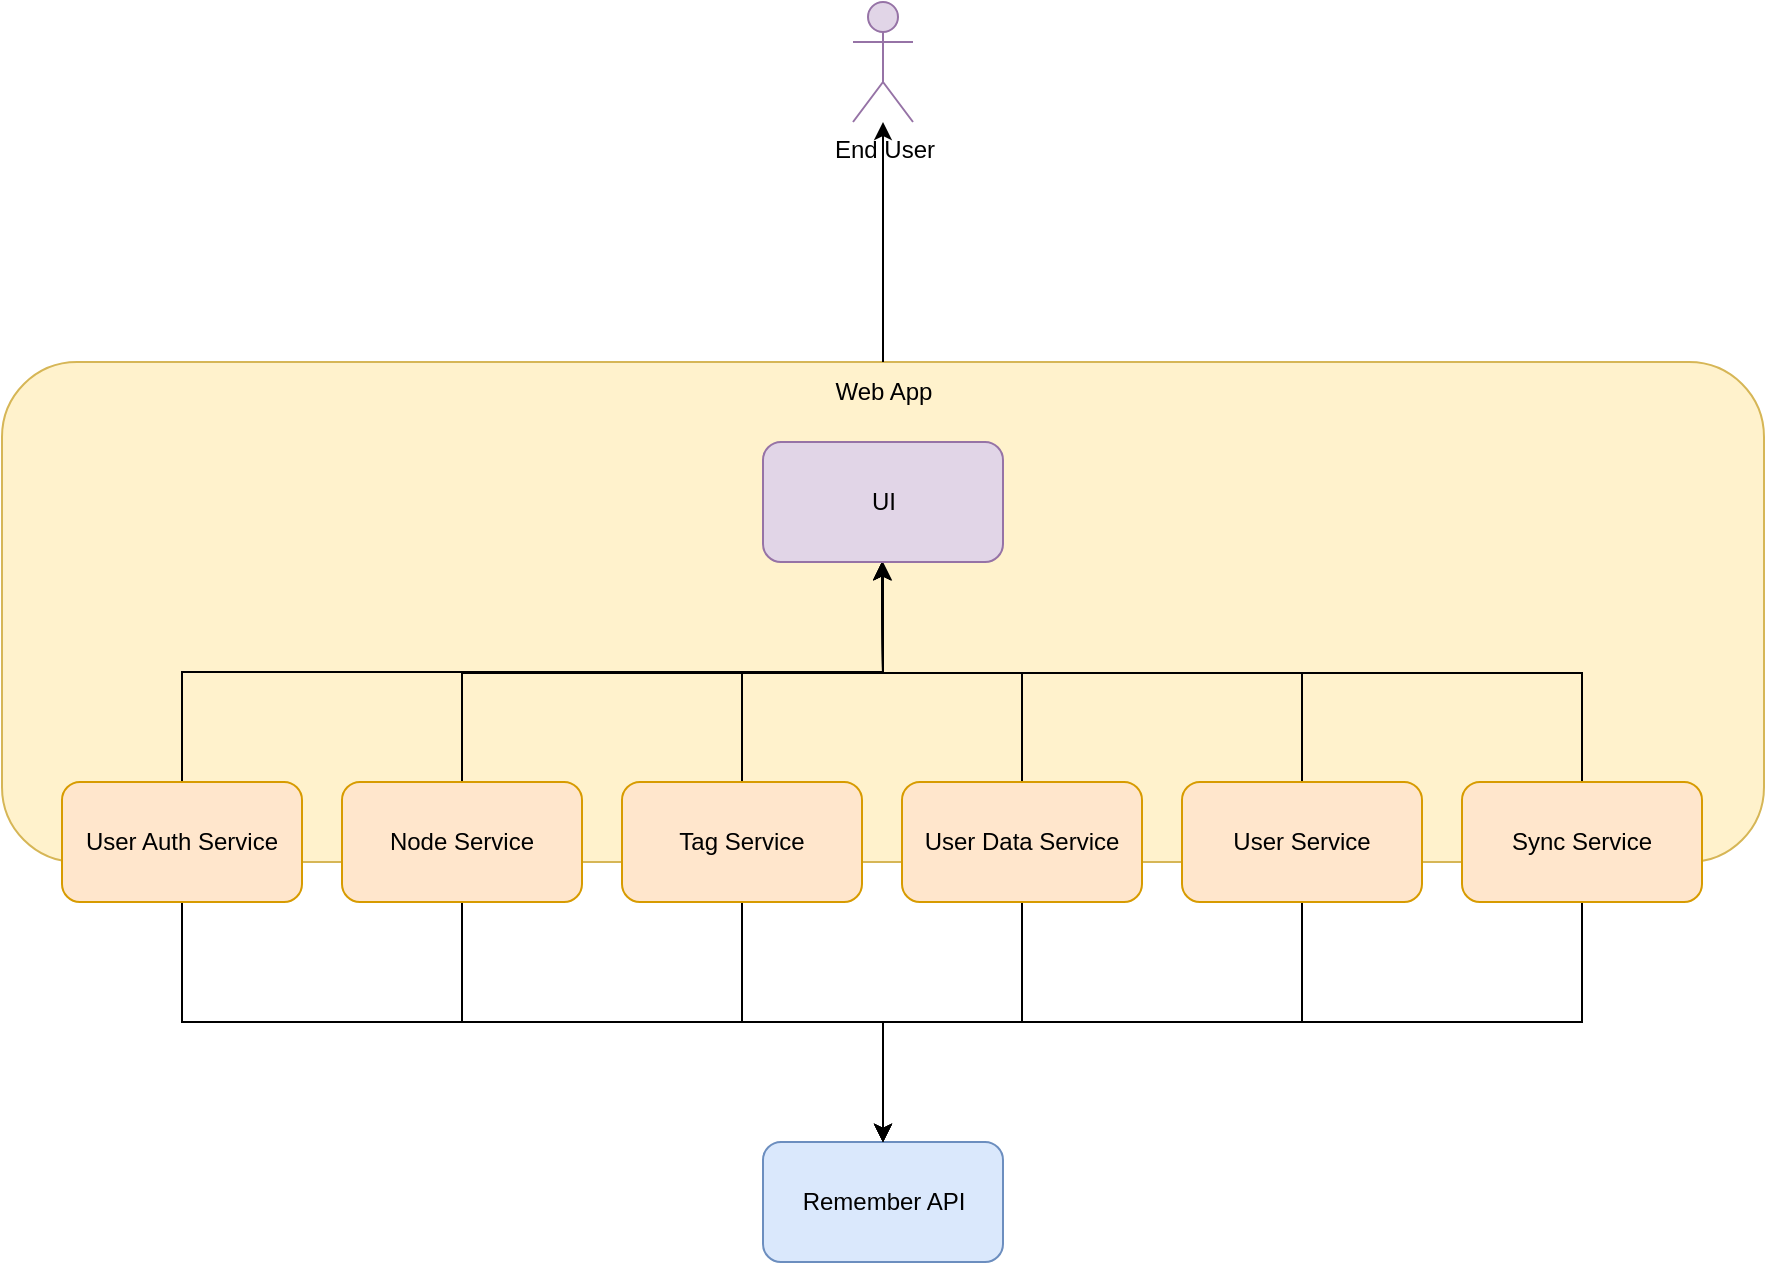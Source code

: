 <mxfile version="18.0.1" type="device"><diagram id="7PnxsDzWDQ9xnv_QL5ob" name="Strona-1"><mxGraphModel dx="1102" dy="2026" grid="1" gridSize="10" guides="1" tooltips="1" connect="1" arrows="1" fold="1" page="1" pageScale="1" pageWidth="827" pageHeight="1169" math="0" shadow="0"><root><mxCell id="0"/><mxCell id="1" parent="0"/><mxCell id="NQq5J_AHdUFmEHcqtqjX-2" value="" style="rounded=1;whiteSpace=wrap;html=1;fillColor=#fff2cc;strokeColor=#d6b656;" parent="1" vertex="1"><mxGeometry x="230" y="30" width="881" height="250" as="geometry"/></mxCell><mxCell id="NQq5J_AHdUFmEHcqtqjX-1" value="Remember API" style="rounded=1;whiteSpace=wrap;html=1;fillColor=#dae8fc;strokeColor=#6c8ebf;" parent="1" vertex="1"><mxGeometry x="610.5" y="420" width="120" height="60" as="geometry"/></mxCell><mxCell id="NQq5J_AHdUFmEHcqtqjX-25" style="edgeStyle=orthogonalEdgeStyle;rounded=0;orthogonalLoop=1;jettySize=auto;html=1;exitX=0.5;exitY=0;exitDx=0;exitDy=0;" parent="1" source="NQq5J_AHdUFmEHcqtqjX-2" target="NQq5J_AHdUFmEHcqtqjX-23" edge="1"><mxGeometry relative="1" as="geometry"/></mxCell><mxCell id="NQq5J_AHdUFmEHcqtqjX-8" style="edgeStyle=orthogonalEdgeStyle;rounded=0;orthogonalLoop=1;jettySize=auto;html=1;exitX=0.5;exitY=1;exitDx=0;exitDy=0;entryX=0.5;entryY=0;entryDx=0;entryDy=0;" parent="1" source="NQq5J_AHdUFmEHcqtqjX-3" target="NQq5J_AHdUFmEHcqtqjX-1" edge="1"><mxGeometry relative="1" as="geometry"/></mxCell><mxCell id="NQq5J_AHdUFmEHcqtqjX-17" style="edgeStyle=orthogonalEdgeStyle;rounded=0;orthogonalLoop=1;jettySize=auto;html=1;exitX=0.5;exitY=0;exitDx=0;exitDy=0;entryX=0.5;entryY=1;entryDx=0;entryDy=0;" parent="1" source="NQq5J_AHdUFmEHcqtqjX-3" target="NQq5J_AHdUFmEHcqtqjX-16" edge="1"><mxGeometry relative="1" as="geometry"/></mxCell><mxCell id="NQq5J_AHdUFmEHcqtqjX-3" value="User Auth Service" style="rounded=1;whiteSpace=wrap;html=1;fillColor=#ffe6cc;strokeColor=#d79b00;" parent="1" vertex="1"><mxGeometry x="260" y="240" width="120" height="60" as="geometry"/></mxCell><mxCell id="NQq5J_AHdUFmEHcqtqjX-9" style="edgeStyle=orthogonalEdgeStyle;rounded=0;orthogonalLoop=1;jettySize=auto;html=1;exitX=0.5;exitY=1;exitDx=0;exitDy=0;entryX=0.5;entryY=0;entryDx=0;entryDy=0;" parent="1" source="NQq5J_AHdUFmEHcqtqjX-4" target="NQq5J_AHdUFmEHcqtqjX-1" edge="1"><mxGeometry relative="1" as="geometry"/></mxCell><mxCell id="NQq5J_AHdUFmEHcqtqjX-18" style="edgeStyle=orthogonalEdgeStyle;rounded=0;orthogonalLoop=1;jettySize=auto;html=1;exitX=0.5;exitY=0;exitDx=0;exitDy=0;" parent="1" source="NQq5J_AHdUFmEHcqtqjX-4" edge="1"><mxGeometry relative="1" as="geometry"><mxPoint x="670" y="130" as="targetPoint"/></mxGeometry></mxCell><mxCell id="NQq5J_AHdUFmEHcqtqjX-4" value="Node Service" style="rounded=1;whiteSpace=wrap;html=1;fillColor=#ffe6cc;strokeColor=#d79b00;" parent="1" vertex="1"><mxGeometry x="400" y="240" width="120" height="60" as="geometry"/></mxCell><mxCell id="NQq5J_AHdUFmEHcqtqjX-10" style="edgeStyle=orthogonalEdgeStyle;rounded=0;orthogonalLoop=1;jettySize=auto;html=1;exitX=0.5;exitY=1;exitDx=0;exitDy=0;entryX=0.5;entryY=0;entryDx=0;entryDy=0;" parent="1" source="NQq5J_AHdUFmEHcqtqjX-5" target="NQq5J_AHdUFmEHcqtqjX-1" edge="1"><mxGeometry relative="1" as="geometry"><mxPoint x="600" y="420" as="targetPoint"/></mxGeometry></mxCell><mxCell id="NQq5J_AHdUFmEHcqtqjX-19" style="edgeStyle=orthogonalEdgeStyle;rounded=0;orthogonalLoop=1;jettySize=auto;html=1;exitX=0.5;exitY=0;exitDx=0;exitDy=0;" parent="1" source="NQq5J_AHdUFmEHcqtqjX-5" edge="1"><mxGeometry relative="1" as="geometry"><mxPoint x="670" y="130" as="targetPoint"/></mxGeometry></mxCell><mxCell id="NQq5J_AHdUFmEHcqtqjX-5" value="Tag Service" style="rounded=1;whiteSpace=wrap;html=1;fillColor=#ffe6cc;strokeColor=#d79b00;" parent="1" vertex="1"><mxGeometry x="540" y="240" width="120" height="60" as="geometry"/></mxCell><mxCell id="NQq5J_AHdUFmEHcqtqjX-11" style="edgeStyle=orthogonalEdgeStyle;rounded=0;orthogonalLoop=1;jettySize=auto;html=1;exitX=0.5;exitY=1;exitDx=0;exitDy=0;entryX=0.5;entryY=0;entryDx=0;entryDy=0;" parent="1" source="NQq5J_AHdUFmEHcqtqjX-6" target="NQq5J_AHdUFmEHcqtqjX-1" edge="1"><mxGeometry relative="1" as="geometry"><mxPoint x="600" y="420" as="targetPoint"/></mxGeometry></mxCell><mxCell id="NQq5J_AHdUFmEHcqtqjX-20" style="edgeStyle=orthogonalEdgeStyle;rounded=0;orthogonalLoop=1;jettySize=auto;html=1;exitX=0.5;exitY=0;exitDx=0;exitDy=0;" parent="1" source="NQq5J_AHdUFmEHcqtqjX-6" edge="1"><mxGeometry relative="1" as="geometry"><mxPoint x="670" y="130" as="targetPoint"/></mxGeometry></mxCell><mxCell id="NQq5J_AHdUFmEHcqtqjX-6" value="User Data Service" style="rounded=1;whiteSpace=wrap;html=1;fillColor=#ffe6cc;strokeColor=#d79b00;" parent="1" vertex="1"><mxGeometry x="680" y="240" width="120" height="60" as="geometry"/></mxCell><mxCell id="NQq5J_AHdUFmEHcqtqjX-12" style="edgeStyle=orthogonalEdgeStyle;rounded=0;orthogonalLoop=1;jettySize=auto;html=1;exitX=0.5;exitY=1;exitDx=0;exitDy=0;entryX=0.5;entryY=0;entryDx=0;entryDy=0;" parent="1" source="NQq5J_AHdUFmEHcqtqjX-7" target="NQq5J_AHdUFmEHcqtqjX-1" edge="1"><mxGeometry relative="1" as="geometry"/></mxCell><mxCell id="NQq5J_AHdUFmEHcqtqjX-21" style="edgeStyle=orthogonalEdgeStyle;rounded=0;orthogonalLoop=1;jettySize=auto;html=1;exitX=0.5;exitY=0;exitDx=0;exitDy=0;" parent="1" source="NQq5J_AHdUFmEHcqtqjX-7" edge="1"><mxGeometry relative="1" as="geometry"><mxPoint x="670" y="130" as="targetPoint"/></mxGeometry></mxCell><mxCell id="NQq5J_AHdUFmEHcqtqjX-7" value="User Service" style="rounded=1;whiteSpace=wrap;html=1;fillColor=#ffe6cc;strokeColor=#d79b00;" parent="1" vertex="1"><mxGeometry x="820" y="240" width="120" height="60" as="geometry"/></mxCell><mxCell id="NQq5J_AHdUFmEHcqtqjX-14" style="edgeStyle=orthogonalEdgeStyle;rounded=0;orthogonalLoop=1;jettySize=auto;html=1;exitX=0.5;exitY=1;exitDx=0;exitDy=0;entryX=0.5;entryY=0;entryDx=0;entryDy=0;" parent="1" source="NQq5J_AHdUFmEHcqtqjX-13" target="NQq5J_AHdUFmEHcqtqjX-1" edge="1"><mxGeometry relative="1" as="geometry"/></mxCell><mxCell id="NQq5J_AHdUFmEHcqtqjX-22" style="edgeStyle=orthogonalEdgeStyle;rounded=0;orthogonalLoop=1;jettySize=auto;html=1;exitX=0.5;exitY=0;exitDx=0;exitDy=0;" parent="1" source="NQq5J_AHdUFmEHcqtqjX-13" edge="1"><mxGeometry relative="1" as="geometry"><mxPoint x="670" y="130" as="targetPoint"/></mxGeometry></mxCell><mxCell id="NQq5J_AHdUFmEHcqtqjX-13" value="Sync Service" style="rounded=1;whiteSpace=wrap;html=1;fillColor=#ffe6cc;strokeColor=#d79b00;" parent="1" vertex="1"><mxGeometry x="960" y="240" width="120" height="60" as="geometry"/></mxCell><mxCell id="NQq5J_AHdUFmEHcqtqjX-15" value="App" style="text;html=1;strokeColor=none;fillColor=none;align=center;verticalAlign=middle;whiteSpace=wrap;rounded=0;" parent="1" vertex="1"><mxGeometry x="660" y="60" width="60" height="30" as="geometry"/></mxCell><mxCell id="NQq5J_AHdUFmEHcqtqjX-16" value="UI" style="rounded=1;whiteSpace=wrap;html=1;fillColor=#e1d5e7;strokeColor=#9673a6;" parent="1" vertex="1"><mxGeometry x="610.5" y="70" width="120" height="60" as="geometry"/></mxCell><mxCell id="NQq5J_AHdUFmEHcqtqjX-23" value="End User" style="shape=umlActor;verticalLabelPosition=bottom;verticalAlign=top;html=1;outlineConnect=0;fillColor=#e1d5e7;strokeColor=#9673a6;" parent="1" vertex="1"><mxGeometry x="655.5" y="-150" width="30" height="60" as="geometry"/></mxCell><mxCell id="NQq5J_AHdUFmEHcqtqjX-26" value="Web App" style="text;html=1;strokeColor=none;fillColor=none;align=center;verticalAlign=middle;whiteSpace=wrap;rounded=0;" parent="1" vertex="1"><mxGeometry x="640.5" y="30" width="60" height="30" as="geometry"/></mxCell></root></mxGraphModel></diagram></mxfile>